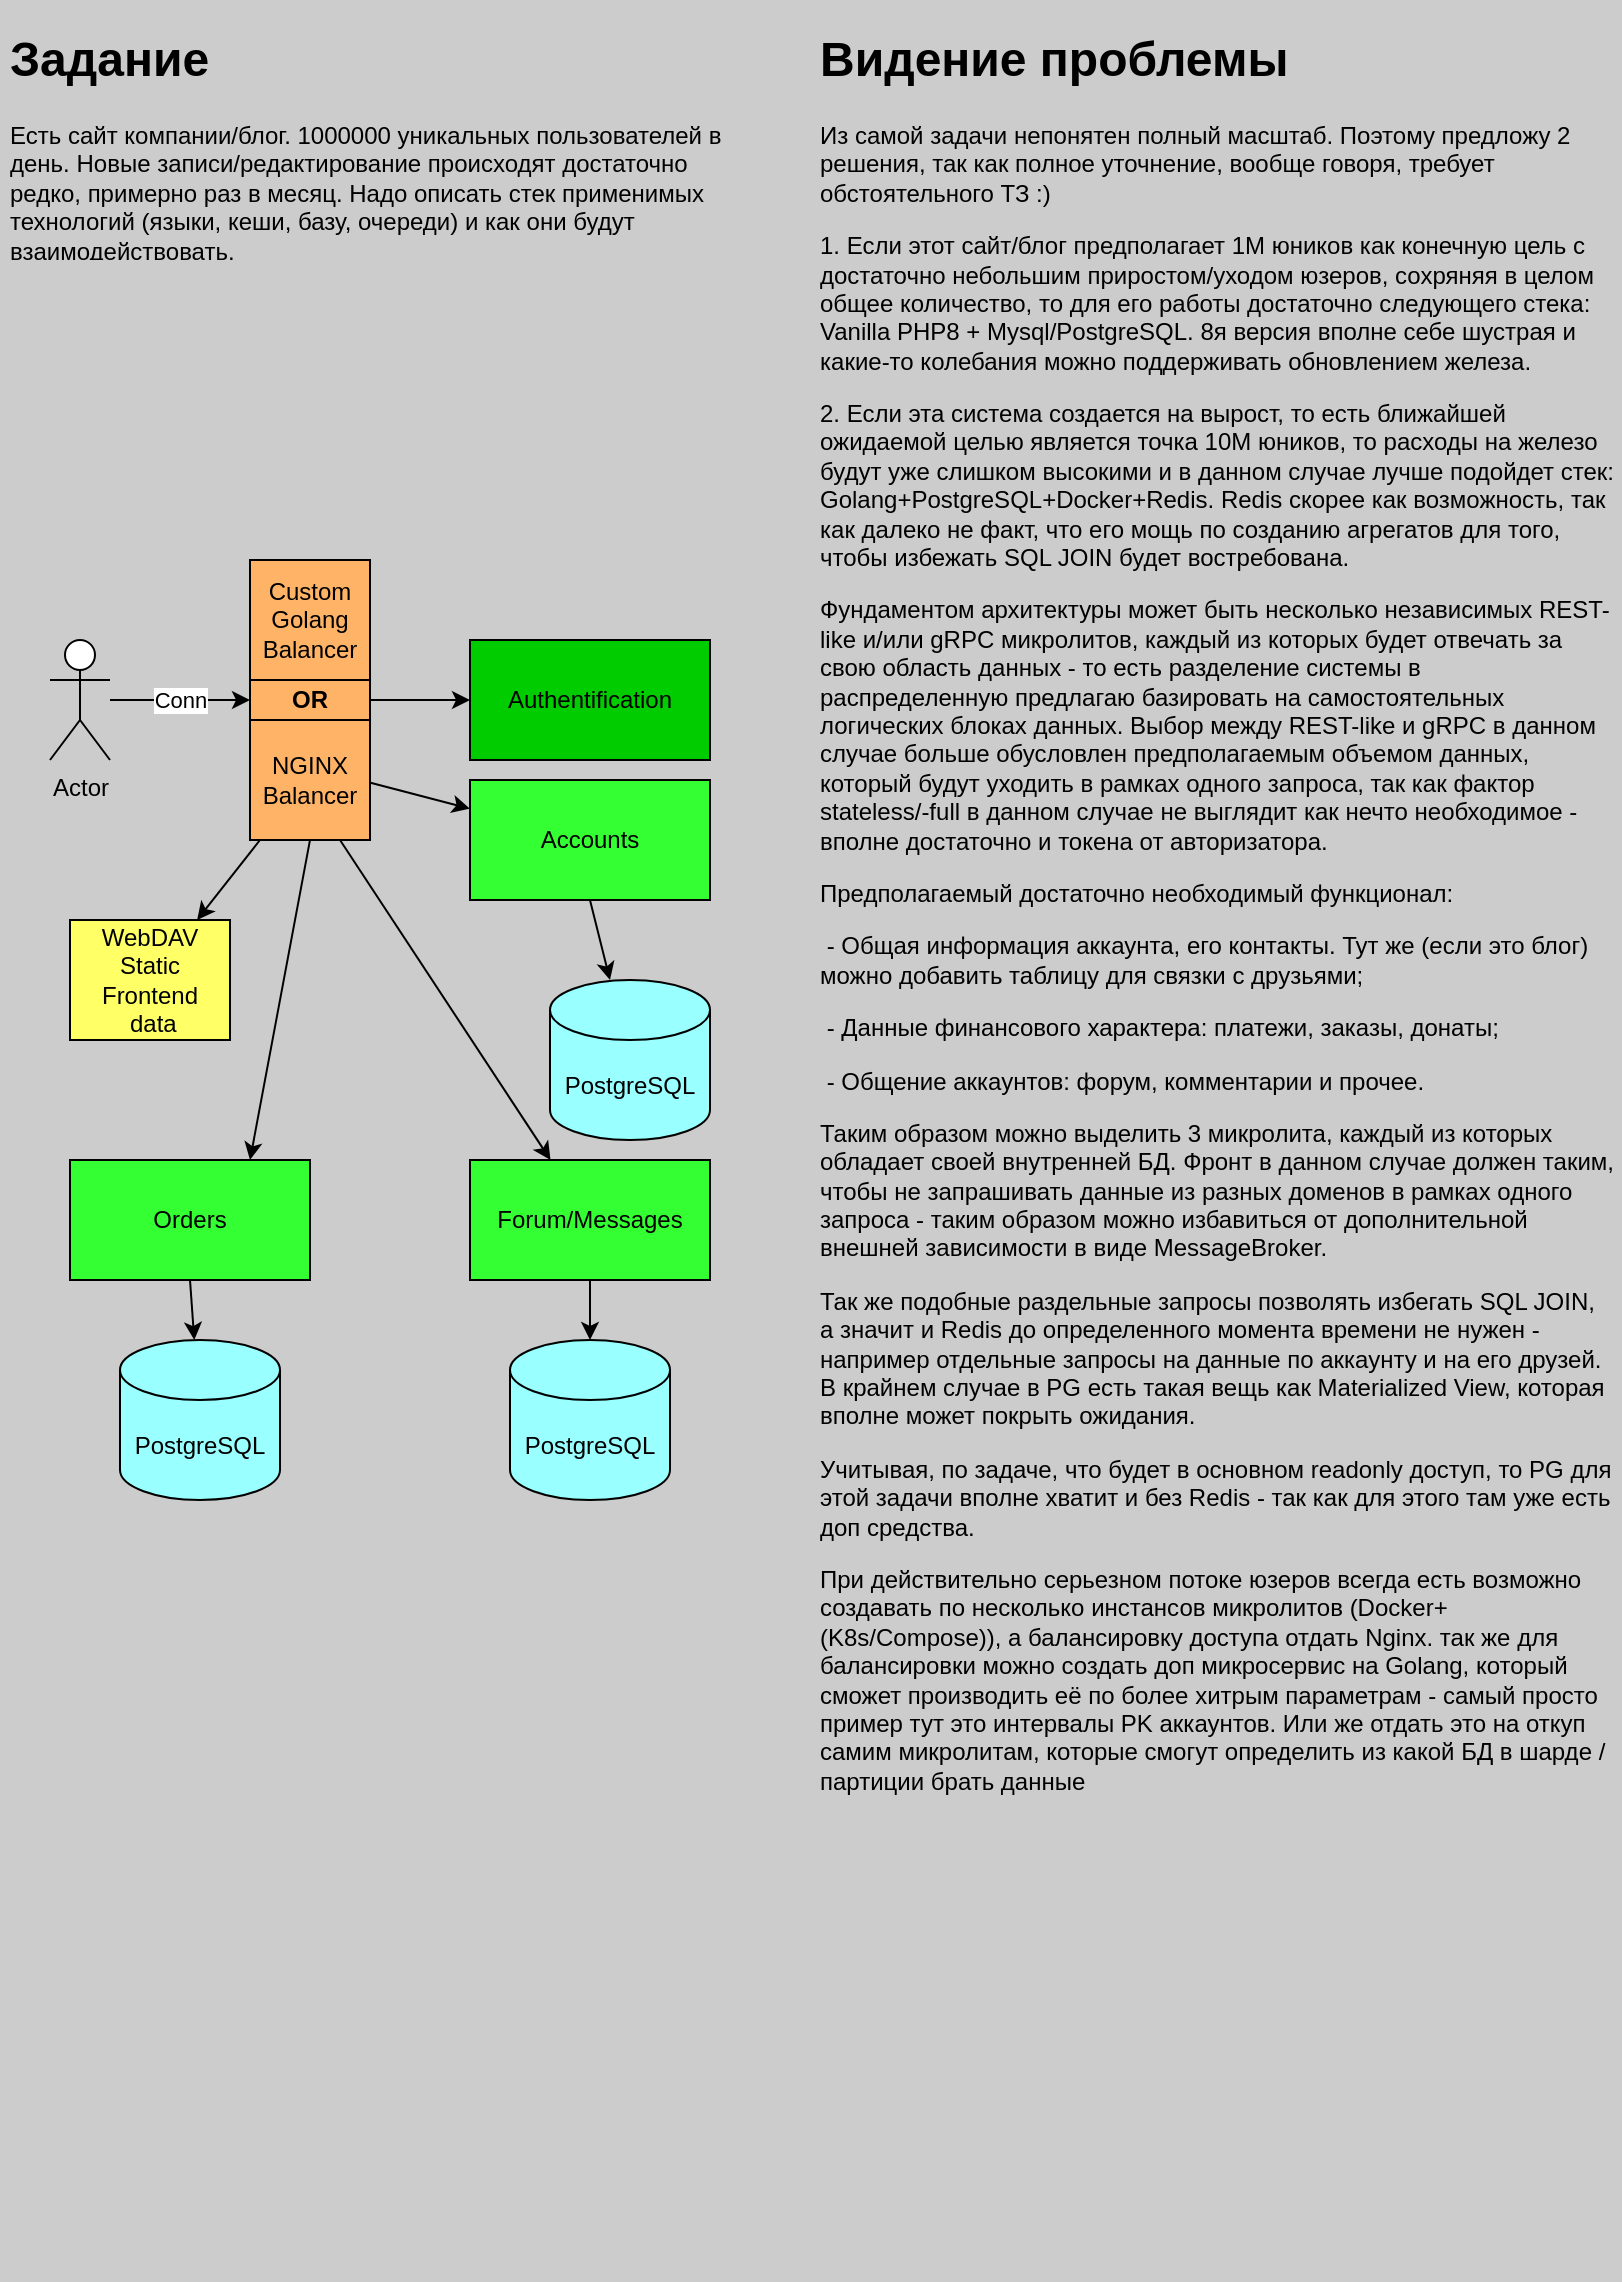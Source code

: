 <mxfile version="15.9.6" type="github">
  <diagram id="IbzGcBM9QDybaDAkwbq8" name="Page-1">
    <mxGraphModel dx="1422" dy="786" grid="1" gridSize="10" guides="1" tooltips="1" connect="1" arrows="1" fold="1" page="1" pageScale="1" pageWidth="850" pageHeight="1100" background="#CCCCCC" math="0" shadow="0">
      <root>
        <mxCell id="0" />
        <mxCell id="1" parent="0" />
        <mxCell id="bjESsrOZtTePqHt1_tni-1" value="&lt;h1&gt;Задание&lt;/h1&gt;&lt;p&gt;Есть сайт компании/блог. 1000000 уникальных пользователей в день. Новые записи/редактирование происходят достаточно редко, примерно раз в месяц. Надо описать стек применимых технологий (языки, кеши, базу, очереди) и как они будут взаимодействовать.&lt;/p&gt;" style="text;html=1;strokeColor=none;fillColor=none;spacing=5;spacingTop=-20;whiteSpace=wrap;overflow=hidden;rounded=0;" vertex="1" parent="1">
          <mxGeometry x="20" y="20" width="380" height="120" as="geometry" />
        </mxCell>
        <mxCell id="bjESsrOZtTePqHt1_tni-2" value="Actor" style="shape=umlActor;verticalLabelPosition=bottom;verticalAlign=top;html=1;outlineConnect=0;" vertex="1" parent="1">
          <mxGeometry x="45" y="330" width="30" height="60" as="geometry" />
        </mxCell>
        <mxCell id="bjESsrOZtTePqHt1_tni-3" value="&lt;h1&gt;Видение проблемы&lt;/h1&gt;&lt;p&gt;Из самой задачи непонятен полный масштаб. Поэтому предложу 2 решения, так как полное уточнение, вообще говоря, требует обстоятельного ТЗ :)&lt;/p&gt;&lt;p&gt;1. Если этот сайт/блог предполагает 1М юников как конечную цель с достаточно небольшим приростом/уходом юзеров, сохряняя в целом общее количество, то для его работы достаточно следующего стека: Vanilla PHP8 + Mysql/PostgreSQL. 8я версия вполне себе шустрая и какие-то колебания можно поддерживать обновлением железа.&lt;/p&gt;&lt;p&gt;2. Если эта система создается на вырост, то есть ближайшей ожидаемой целью является точка 10М юников, то расходы на железо будут уже слишком высокими и в данном случае лучше подойдет стек: Golang+PostgreSQL+Docker+Redis. Redis скорее как возможность, так как далеко не факт, что его мощь по созданию агрегатов для того, чтобы избежать SQL JOIN будет востребована.&lt;/p&gt;&lt;p&gt;Фундаментом архитектуры может быть несколько независимых REST-like и/или gRPC микролитов, каждый из которых будет отвечать за свою область данных - то есть разделение системы в распределенную предлагаю базировать на самостоятельных логических блоках данных. Выбор между REST-like и gRPC в данном случае больше обусловлен предполагаемым объемом данных, который будут уходить в рамках одного запроса, так как фактор stateless/-full в данном случае не выглядит как нечто необходимое - вполне достаточно и токена от авторизатора.&lt;/p&gt;&lt;p&gt;Предполагаемый достаточно необходимый функционал:&lt;/p&gt;&lt;p&gt;&amp;nbsp;- Общая информация аккаунта, его контакты. Тут же (если это блог) можно добавить таблицу для связки с друзьями;&lt;/p&gt;&lt;p&gt;&amp;nbsp;- Данные финансового характера: платежи, заказы, донаты;&lt;/p&gt;&lt;p&gt;&amp;nbsp;- Общение аккаунтов: форум, комментарии и прочее.&lt;/p&gt;&lt;p&gt;Таким образом можно выделить 3 микролита, каждый из которых обладает своей внутренней БД. Фронт в данном случае должен таким, чтобы не запрашивать данные из разных доменов в рамках одного запроса - таким образом можно избавиться от дополнительной внешней зависимости в виде MessageBroker.&amp;nbsp;&lt;/p&gt;&lt;p&gt;Так же подобные раздельные запросы позволять избегать SQL JOIN, а значит и Redis до определенного момента времени не нужен - например отдельные запросы на данные по аккаунту и на его друзей. В крайнем случае в PG есть такая вещь как Materialized View, которая вполне может покрыть ожидания.&lt;/p&gt;&lt;p&gt;Учитывая, по задаче, что будет в основном readonly доступ, то PG для этой задачи вполне хватит и без Redis - так как для этого там уже есть доп средства.&lt;/p&gt;&lt;p&gt;При действительно серьезном потоке юзеров всегда есть возможно создавать по несколько инстансов микролитов (Docker+(K8s/Compose)), а балансировку доступа отдать Nginx. так же для балансировки можно создать доп микросервис на Golang, который сможет производить её по более хитрым параметрам - самый просто пример тут это интервалы PK аккаунтов. Или же отдать это на откуп самим микролитам, которые смогут определить из какой БД в шарде /партиции брать данные&lt;/p&gt;" style="text;html=1;strokeColor=none;fillColor=none;spacing=5;spacingTop=-20;whiteSpace=wrap;overflow=hidden;rounded=0;" vertex="1" parent="1">
          <mxGeometry x="425" y="20" width="405" height="1130" as="geometry" />
        </mxCell>
        <mxCell id="bjESsrOZtTePqHt1_tni-5" value="" style="endArrow=classic;html=1;rounded=0;entryX=0;entryY=0.5;entryDx=0;entryDy=0;" edge="1" parent="1" source="bjESsrOZtTePqHt1_tni-2" target="bjESsrOZtTePqHt1_tni-38">
          <mxGeometry relative="1" as="geometry">
            <mxPoint x="365" y="280" as="sourcePoint" />
            <mxPoint x="465" y="280" as="targetPoint" />
          </mxGeometry>
        </mxCell>
        <mxCell id="bjESsrOZtTePqHt1_tni-6" value="Conn" style="edgeLabel;resizable=0;html=1;align=center;verticalAlign=middle;" connectable="0" vertex="1" parent="bjESsrOZtTePqHt1_tni-5">
          <mxGeometry relative="1" as="geometry" />
        </mxCell>
        <mxCell id="bjESsrOZtTePqHt1_tni-12" value="" style="endArrow=classic;html=1;rounded=0;" edge="1" parent="1" target="bjESsrOZtTePqHt1_tni-9">
          <mxGeometry width="50" height="50" relative="1" as="geometry">
            <mxPoint x="150" y="430" as="sourcePoint" />
            <mxPoint x="465" y="460" as="targetPoint" />
          </mxGeometry>
        </mxCell>
        <mxCell id="bjESsrOZtTePqHt1_tni-9" value="WebDAV&lt;br&gt;Static Frontend&lt;br&gt;&amp;nbsp;data" style="rounded=0;whiteSpace=wrap;html=1;fillColor=#FFFF66;" vertex="1" parent="1">
          <mxGeometry x="55" y="470" width="80" height="60" as="geometry" />
        </mxCell>
        <mxCell id="bjESsrOZtTePqHt1_tni-19" value="PostgreSQL" style="shape=cylinder3;whiteSpace=wrap;html=1;boundedLbl=1;backgroundOutline=1;size=15;fillColor=#99FFFF;" vertex="1" parent="1">
          <mxGeometry x="80" y="680" width="80" height="80" as="geometry" />
        </mxCell>
        <mxCell id="bjESsrOZtTePqHt1_tni-10" value="Accounts" style="rounded=0;whiteSpace=wrap;html=1;fillColor=#33FF33;" vertex="1" parent="1">
          <mxGeometry x="255" y="400" width="120" height="60" as="geometry" />
        </mxCell>
        <mxCell id="bjESsrOZtTePqHt1_tni-14" value="Orders" style="rounded=0;whiteSpace=wrap;html=1;fillColor=#33FF33;" vertex="1" parent="1">
          <mxGeometry x="55" y="590" width="120" height="60" as="geometry" />
        </mxCell>
        <mxCell id="bjESsrOZtTePqHt1_tni-15" value="Forum/Messages" style="rounded=0;whiteSpace=wrap;html=1;fillColor=#33FF33;" vertex="1" parent="1">
          <mxGeometry x="255" y="590" width="120" height="60" as="geometry" />
        </mxCell>
        <mxCell id="bjESsrOZtTePqHt1_tni-22" value="PostgreSQL" style="shape=cylinder3;whiteSpace=wrap;html=1;boundedLbl=1;backgroundOutline=1;size=15;fillColor=#99FFFF;" vertex="1" parent="1">
          <mxGeometry x="275" y="680" width="80" height="80" as="geometry" />
        </mxCell>
        <mxCell id="bjESsrOZtTePqHt1_tni-23" value="PostgreSQL" style="shape=cylinder3;whiteSpace=wrap;html=1;boundedLbl=1;backgroundOutline=1;size=15;fillColor=#99FFFF;" vertex="1" parent="1">
          <mxGeometry x="295" y="500" width="80" height="80" as="geometry" />
        </mxCell>
        <mxCell id="bjESsrOZtTePqHt1_tni-24" value="" style="endArrow=classic;html=1;rounded=0;" edge="1" parent="1" target="bjESsrOZtTePqHt1_tni-10">
          <mxGeometry width="50" height="50" relative="1" as="geometry">
            <mxPoint x="200" y="400" as="sourcePoint" />
            <mxPoint x="295" y="480" as="targetPoint" />
          </mxGeometry>
        </mxCell>
        <mxCell id="bjESsrOZtTePqHt1_tni-25" value="" style="endArrow=classic;html=1;rounded=0;exitX=0.5;exitY=1;exitDx=0;exitDy=0;" edge="1" parent="1" source="bjESsrOZtTePqHt1_tni-10" target="bjESsrOZtTePqHt1_tni-23">
          <mxGeometry width="50" height="50" relative="1" as="geometry">
            <mxPoint x="375" y="620" as="sourcePoint" />
            <mxPoint x="425" y="570" as="targetPoint" />
          </mxGeometry>
        </mxCell>
        <mxCell id="bjESsrOZtTePqHt1_tni-27" value="" style="endArrow=classic;html=1;rounded=0;exitX=0.75;exitY=1;exitDx=0;exitDy=0;" edge="1" parent="1" source="bjESsrOZtTePqHt1_tni-4" target="bjESsrOZtTePqHt1_tni-15">
          <mxGeometry width="50" height="50" relative="1" as="geometry">
            <mxPoint x="375" y="620" as="sourcePoint" />
            <mxPoint x="425" y="570" as="targetPoint" />
          </mxGeometry>
        </mxCell>
        <mxCell id="bjESsrOZtTePqHt1_tni-28" value="" style="endArrow=classic;html=1;rounded=0;exitX=0.5;exitY=1;exitDx=0;exitDy=0;" edge="1" parent="1" source="bjESsrOZtTePqHt1_tni-15" target="bjESsrOZtTePqHt1_tni-22">
          <mxGeometry width="50" height="50" relative="1" as="geometry">
            <mxPoint x="375" y="620" as="sourcePoint" />
            <mxPoint x="425" y="570" as="targetPoint" />
          </mxGeometry>
        </mxCell>
        <mxCell id="bjESsrOZtTePqHt1_tni-31" value="" style="endArrow=classic;html=1;rounded=0;exitX=0.5;exitY=1;exitDx=0;exitDy=0;" edge="1" parent="1" source="bjESsrOZtTePqHt1_tni-14" target="bjESsrOZtTePqHt1_tni-19">
          <mxGeometry width="50" height="50" relative="1" as="geometry">
            <mxPoint x="375" y="620" as="sourcePoint" />
            <mxPoint x="425" y="570" as="targetPoint" />
          </mxGeometry>
        </mxCell>
        <mxCell id="bjESsrOZtTePqHt1_tni-32" value="" style="endArrow=classic;html=1;rounded=0;exitX=0.5;exitY=1;exitDx=0;exitDy=0;entryX=0.75;entryY=0;entryDx=0;entryDy=0;" edge="1" parent="1" source="bjESsrOZtTePqHt1_tni-4" target="bjESsrOZtTePqHt1_tni-14">
          <mxGeometry width="50" height="50" relative="1" as="geometry">
            <mxPoint x="375" y="620" as="sourcePoint" />
            <mxPoint x="425" y="570" as="targetPoint" />
          </mxGeometry>
        </mxCell>
        <mxCell id="bjESsrOZtTePqHt1_tni-33" value="Authentification" style="rounded=0;whiteSpace=wrap;html=1;fillColor=#00CC00;" vertex="1" parent="1">
          <mxGeometry x="255" y="330" width="120" height="60" as="geometry" />
        </mxCell>
        <mxCell id="bjESsrOZtTePqHt1_tni-39" style="edgeStyle=orthogonalEdgeStyle;rounded=0;orthogonalLoop=1;jettySize=auto;html=1;exitX=1;exitY=0.5;exitDx=0;exitDy=0;entryX=0;entryY=0.5;entryDx=0;entryDy=0;" edge="1" parent="1" source="bjESsrOZtTePqHt1_tni-38" target="bjESsrOZtTePqHt1_tni-33">
          <mxGeometry relative="1" as="geometry" />
        </mxCell>
        <mxCell id="bjESsrOZtTePqHt1_tni-38" value="&lt;b&gt;OR&lt;/b&gt;" style="rounded=0;whiteSpace=wrap;html=1;fillColor=#FFB366;" vertex="1" parent="1">
          <mxGeometry x="145" y="350" width="60" height="20" as="geometry" />
        </mxCell>
        <mxCell id="bjESsrOZtTePqHt1_tni-40" value="" style="group" vertex="1" connectable="0" parent="1">
          <mxGeometry x="145" y="290" width="60" height="140" as="geometry" />
        </mxCell>
        <mxCell id="bjESsrOZtTePqHt1_tni-4" value="NGINX&lt;br&gt;Balancer" style="rounded=0;whiteSpace=wrap;html=1;fillColor=#FFB366;" vertex="1" parent="bjESsrOZtTePqHt1_tni-40">
          <mxGeometry y="80" width="60" height="60" as="geometry" />
        </mxCell>
        <mxCell id="bjESsrOZtTePqHt1_tni-37" value="Custom&lt;br&gt;Golang&lt;br&gt;Balancer" style="rounded=0;whiteSpace=wrap;html=1;fillColor=#FFB366;" vertex="1" parent="bjESsrOZtTePqHt1_tni-40">
          <mxGeometry width="60" height="60" as="geometry" />
        </mxCell>
      </root>
    </mxGraphModel>
  </diagram>
</mxfile>

